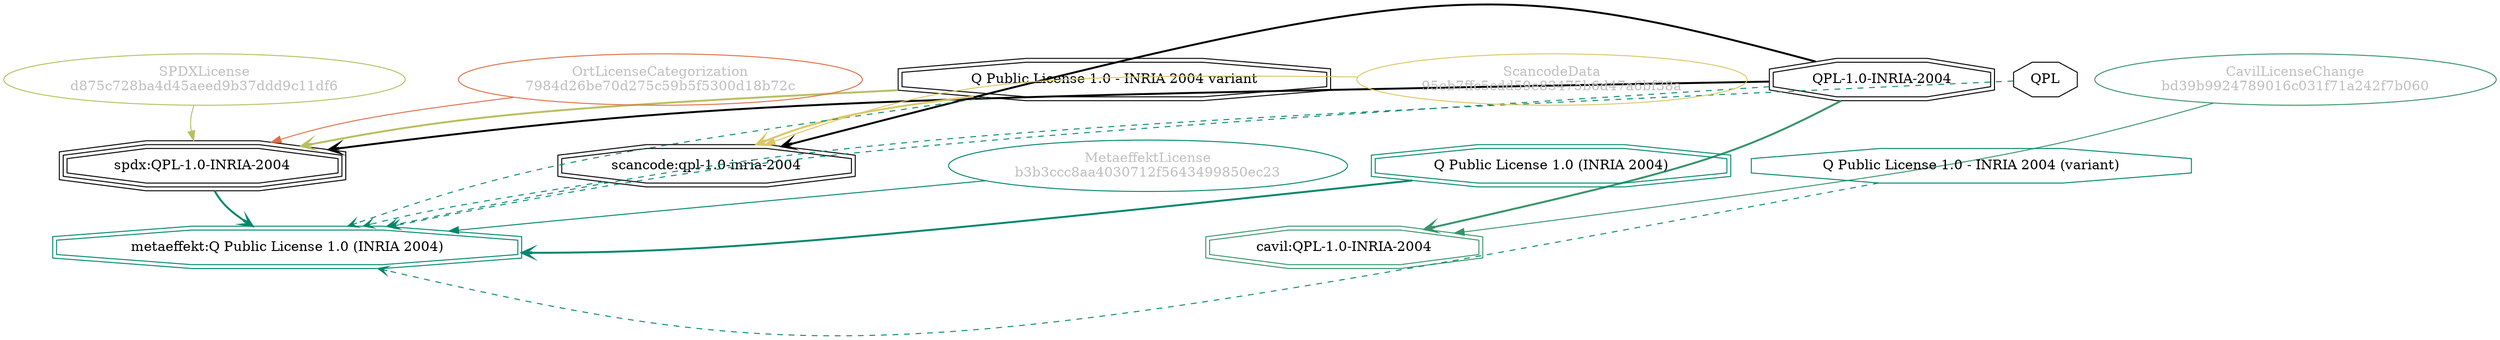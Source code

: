 strict digraph {
    node [shape=box];
    graph [splines=curved];
    3704 [label="SPDXLicense\nd875c728ba4d45aeed9b37ddd9c11df6"
         ,fontcolor=gray
         ,color="#b8bf62"
         ,fillcolor="beige;1"
         ,shape=ellipse];
    3705 [label="spdx:QPL-1.0-INRIA-2004"
         ,shape=tripleoctagon];
    3706 [label="QPL-1.0-INRIA-2004"
         ,shape=doubleoctagon];
    3707 [label="Q Public License 1.0 - INRIA 2004 variant"
         ,shape=doubleoctagon];
    8327 [label=QPL,shape=octagon];
    22613 [label="ScancodeData\n95eb7ffc5cdd59e83475b6d47a6bf38a"
          ,fontcolor=gray
          ,color="#dac767"
          ,fillcolor="beige;1"
          ,shape=ellipse];
    22614 [label="scancode:qpl-1.0-inria-2004"
          ,shape=doubleoctagon];
    35178 [label="OrtLicenseCategorization\n7984d26be70d275c59b5f5300d18b72c"
          ,fontcolor=gray
          ,color="#e06f45"
          ,fillcolor="beige;1"
          ,shape=ellipse];
    37435 [label="CavilLicenseChange\nbd39b9924789016c031f71a242f7b060"
          ,fontcolor=gray
          ,color="#379469"
          ,fillcolor="beige;1"
          ,shape=ellipse];
    37436 [label="cavil:QPL-1.0-INRIA-2004"
          ,color="#379469"
          ,shape=doubleoctagon];
    47735 [label="MetaeffektLicense\nb3b3ccc8aa4030712f5643499850ec23"
          ,fontcolor=gray
          ,color="#00876c"
          ,fillcolor="beige;1"
          ,shape=ellipse];
    47736 [label="metaeffekt:Q Public License 1.0 (INRIA 2004)"
          ,color="#00876c"
          ,shape=doubleoctagon];
    47737 [label="Q Public License 1.0 (INRIA 2004)"
          ,color="#00876c"
          ,shape=doubleoctagon];
    47738 [label="Q Public License 1.0 - INRIA 2004 (variant)"
          ,color="#00876c"
          ,shape=octagon];
    3704 -> 3705 [weight=0.5
                 ,color="#b8bf62"];
    3705 -> 47736 [style=bold
                  ,arrowhead=vee
                  ,weight=0.7
                  ,color="#00876c"];
    3706 -> 3705 [style=bold
                 ,arrowhead=vee
                 ,weight=0.7];
    3706 -> 22614 [style=bold
                  ,arrowhead=vee
                  ,weight=0.7];
    3706 -> 37436 [style=bold
                  ,arrowhead=vee
                  ,weight=0.7
                  ,color="#379469"];
    3706 -> 37436 [style=bold
                  ,arrowhead=vee
                  ,weight=0.7
                  ,color="#379469"];
    3706 -> 47736 [style=dashed
                  ,arrowhead=vee
                  ,weight=0.5
                  ,color="#00876c"];
    3707 -> 3705 [style=bold
                 ,arrowhead=vee
                 ,weight=0.7
                 ,color="#b8bf62"];
    3707 -> 22614 [style=bold
                  ,arrowhead=vee
                  ,weight=0.7
                  ,color="#dac767"];
    3707 -> 47736 [style=dashed
                  ,arrowhead=vee
                  ,weight=0.5
                  ,color="#00876c"];
    8327 -> 47736 [style=dashed
                  ,arrowhead=vee
                  ,weight=0.5
                  ,color="#00876c"];
    22613 -> 22614 [weight=0.5
                   ,color="#dac767"];
    22614 -> 47736 [style=dashed
                   ,arrowhead=vee
                   ,weight=0.5
                   ,color="#00876c"];
    35178 -> 3705 [weight=0.5
                  ,color="#e06f45"];
    37435 -> 37436 [weight=0.5
                   ,color="#379469"];
    47735 -> 47736 [weight=0.5
                   ,color="#00876c"];
    47737 -> 47736 [style=bold
                   ,arrowhead=vee
                   ,weight=0.7
                   ,color="#00876c"];
    47737 -> 47736 [style=bold
                   ,arrowhead=vee
                   ,weight=0.7
                   ,color="#00876c"];
    47738 -> 47736 [style=dashed
                   ,arrowhead=vee
                   ,weight=0.5
                   ,color="#00876c"];
}
